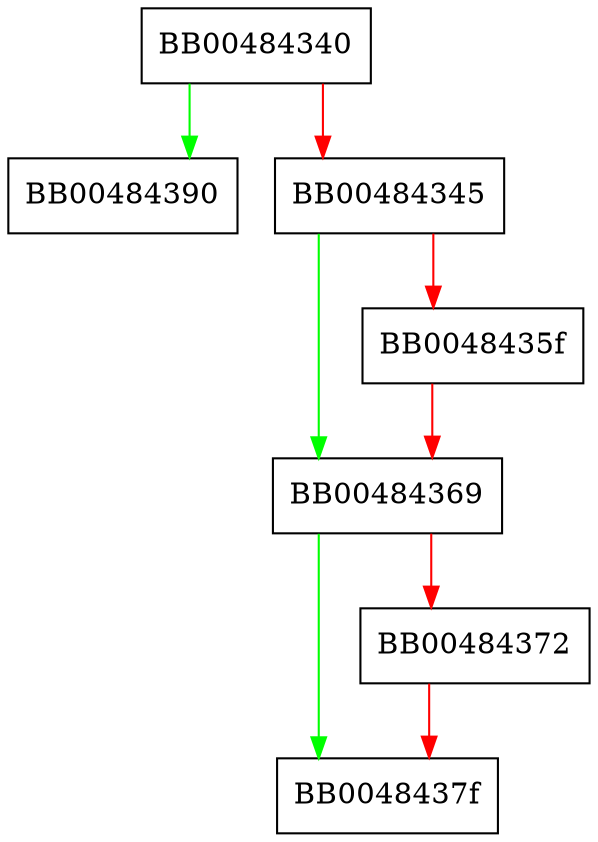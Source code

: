 digraph cmd_PrivateKey {
  node [shape="box"];
  graph [splines=ortho];
  BB00484340 -> BB00484390 [color="green"];
  BB00484340 -> BB00484345 [color="red"];
  BB00484345 -> BB00484369 [color="green"];
  BB00484345 -> BB0048435f [color="red"];
  BB0048435f -> BB00484369 [color="red"];
  BB00484369 -> BB0048437f [color="green"];
  BB00484369 -> BB00484372 [color="red"];
  BB00484372 -> BB0048437f [color="red"];
}